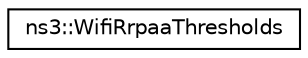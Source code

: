 digraph "Graphical Class Hierarchy"
{
 // LATEX_PDF_SIZE
  edge [fontname="Helvetica",fontsize="10",labelfontname="Helvetica",labelfontsize="10"];
  node [fontname="Helvetica",fontsize="10",shape=record];
  rankdir="LR";
  Node0 [label="ns3::WifiRrpaaThresholds",height=0.2,width=0.4,color="black", fillcolor="white", style="filled",URL="$structns3_1_1_wifi_rrpaa_thresholds.html",tooltip="Robust Rate and Power Adaptation Algorithm."];
}

